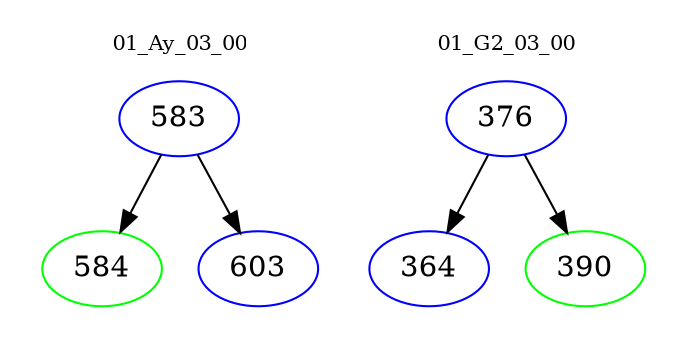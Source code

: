 digraph{
subgraph cluster_0 {
color = white
label = "01_Ay_03_00";
fontsize=10;
T0_583 [label="583", color="blue"]
T0_583 -> T0_584 [color="black"]
T0_584 [label="584", color="green"]
T0_583 -> T0_603 [color="black"]
T0_603 [label="603", color="blue"]
}
subgraph cluster_1 {
color = white
label = "01_G2_03_00";
fontsize=10;
T1_376 [label="376", color="blue"]
T1_376 -> T1_364 [color="black"]
T1_364 [label="364", color="blue"]
T1_376 -> T1_390 [color="black"]
T1_390 [label="390", color="green"]
}
}
